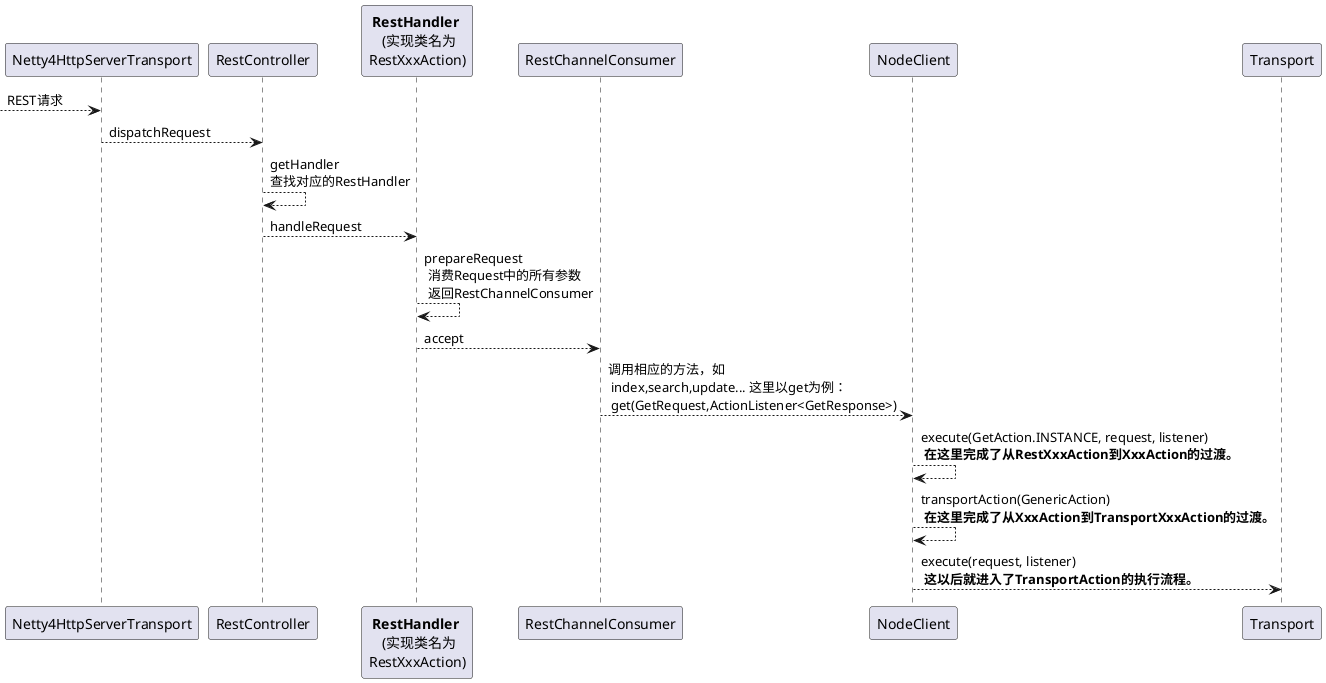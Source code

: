 @startuml
participant Netty4HttpServerTransport
participant RestController
participant "<b>RestHandler</b> \n (实现类名为\nRestXxxAction)" as RestHandler
participant RestChannelConsumer
participant NodeClient

--> Netty4HttpServerTransport : REST请求
Netty4HttpServerTransport --> RestController : dispatchRequest
RestController --> RestController : getHandler\n查找对应的RestHandler
RestController --> RestHandler : handleRequest
RestHandler --> RestHandler : prepareRequest \n 消费Request中的所有参数\n 返回RestChannelConsumer
RestHandler --> RestChannelConsumer : accept
RestChannelConsumer --> NodeClient : 调用相应的方法，如\n index,search,update... 这里以get为例：\n get(GetRequest,ActionListener<GetResponse>)
NodeClient --> NodeClient : execute(GetAction.INSTANCE, request, listener) \n <b>在这里完成了从RestXxxAction到XxxAction的过渡。
NodeClient --> NodeClient : transportAction(GenericAction) \n <b>在这里完成了从XxxAction到TransportXxxAction的过渡。
NodeClient --> Transport : execute(request, listener) \n <b>这以后就进入了TransportAction的执行流程。
@enduml
